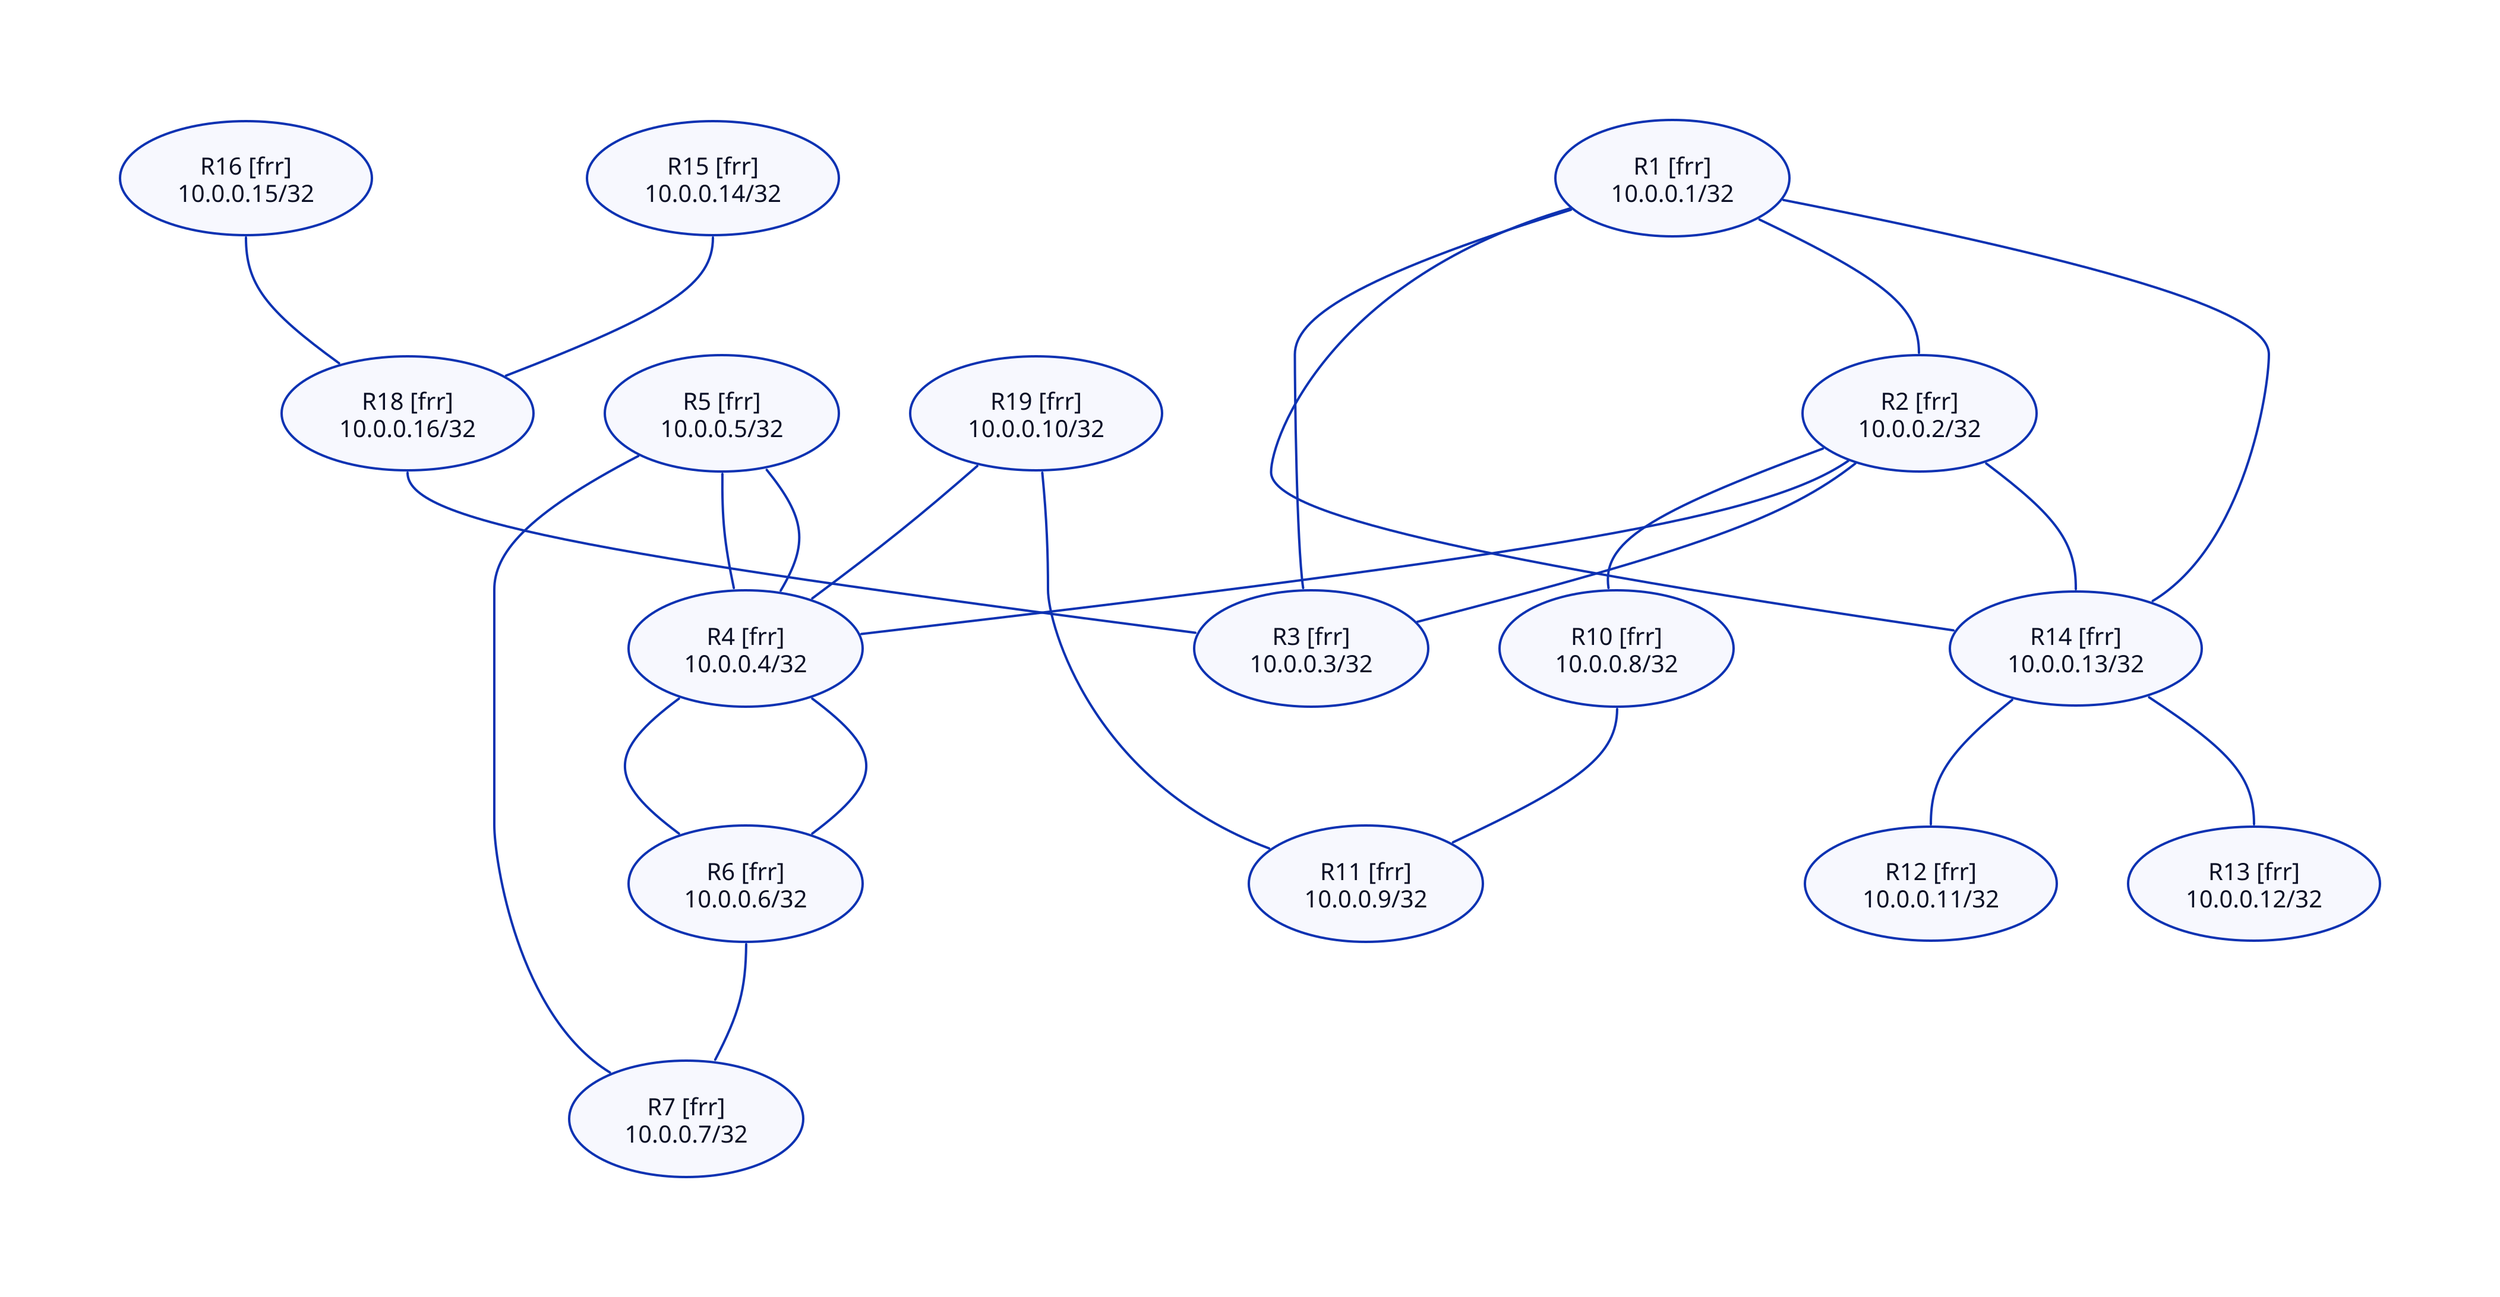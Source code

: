 R1 {
  label: "R1 [frr]\n10.0.0.1/32"
  shape: "oval"
  style.font-size: 20
}
R2 {
  label: "R2 [frr]\n10.0.0.2/32"
  shape: "oval"
  style.font-size: 20
}
R3 {
  label: "R3 [frr]\n10.0.0.3/32"
  shape: "oval"
  style.font-size: 20
}
R4 {
  label: "R4 [frr]\n10.0.0.4/32"
  shape: "oval"
  style.font-size: 20
}
R5 {
  label: "R5 [frr]\n10.0.0.5/32"
  shape: "oval"
  style.font-size: 20
}
R6 {
  label: "R6 [frr]\n10.0.0.6/32"
  shape: "oval"
  style.font-size: 20
}
R7 {
  label: "R7 [frr]\n10.0.0.7/32"
  shape: "oval"
  style.font-size: 20
}
R10 {
  label: "R10 [frr]\n10.0.0.8/32"
  shape: "oval"
  style.font-size: 20
}
R11 {
  label: "R11 [frr]\n10.0.0.9/32"
  shape: "oval"
  style.font-size: 20
}
R19 {
  label: "R19 [frr]\n10.0.0.10/32"
  shape: "oval"
  style.font-size: 20
}
R12 {
  label: "R12 [frr]\n10.0.0.11/32"
  shape: "oval"
  style.font-size: 20
}
R13 {
  label: "R13 [frr]\n10.0.0.12/32"
  shape: "oval"
  style.font-size: 20
}
R14 {
  label: "R14 [frr]\n10.0.0.13/32"
  shape: "oval"
  style.font-size: 20
}
R15 {
  label: "R15 [frr]\n10.0.0.14/32"
  shape: "oval"
  style.font-size: 20
}
R16 {
  label: "R16 [frr]\n10.0.0.15/32"
  shape: "oval"
  style.font-size: 20
}
R18 {
  label: "R18 [frr]\n10.0.0.16/32"
  shape: "oval"
  style.font-size: 20
}
R2 -- R14 {
}
R14 -- R13 {
}
R14 -- R12 {
}
R14 -- R1 {
}
R1 -- R14 {
}
R2 -- R3 {
}
R1 -- R2 {
}
R1 -- R3 {
}
R2 -- R4 {
}
R5 -- R4 {
}
R5 -- R4 {
}
R4 -- R6 {
}
R5 -- R7 {
}
R4 -- R6 {
}
R6 -- R7 {
}
R2 -- R10 {
}
R10 -- R11 {
}
R15 -- R18 {
}
R16 -- R18 {
}
R18 -- R3 {
}
R19 -- R11 {
}
R19 -- R4 {
}
